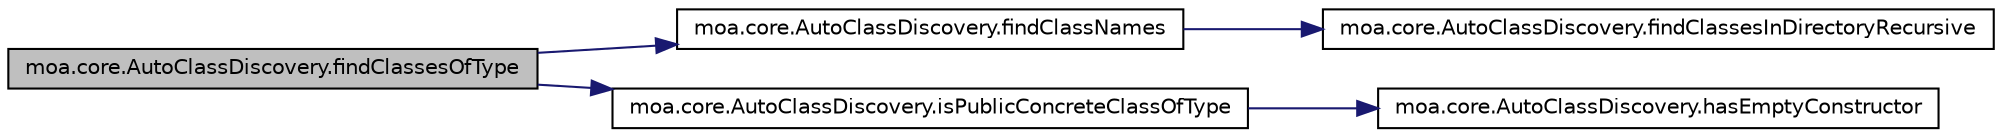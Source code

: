 digraph G
{
  edge [fontname="Helvetica",fontsize="10",labelfontname="Helvetica",labelfontsize="10"];
  node [fontname="Helvetica",fontsize="10",shape=record];
  rankdir=LR;
  Node1 [label="moa.core.AutoClassDiscovery.findClassesOfType",height=0.2,width=0.4,color="black", fillcolor="grey75", style="filled" fontcolor="black"];
  Node1 -> Node2 [color="midnightblue",fontsize="10",style="solid",fontname="Helvetica"];
  Node2 [label="moa.core.AutoClassDiscovery.findClassNames",height=0.2,width=0.4,color="black", fillcolor="white", style="filled",URL="$classmoa_1_1core_1_1AutoClassDiscovery.html#ae4e769fb668821c13463d8c7eccbeb09"];
  Node2 -> Node3 [color="midnightblue",fontsize="10",style="solid",fontname="Helvetica"];
  Node3 [label="moa.core.AutoClassDiscovery.findClassesInDirectoryRecursive",height=0.2,width=0.4,color="black", fillcolor="white", style="filled",URL="$classmoa_1_1core_1_1AutoClassDiscovery.html#a7066fa8f906d4cd38e004d401616bf74"];
  Node1 -> Node4 [color="midnightblue",fontsize="10",style="solid",fontname="Helvetica"];
  Node4 [label="moa.core.AutoClassDiscovery.isPublicConcreteClassOfType",height=0.2,width=0.4,color="black", fillcolor="white", style="filled",URL="$classmoa_1_1core_1_1AutoClassDiscovery.html#ac9779db7556fce4aed739f921c802aca"];
  Node4 -> Node5 [color="midnightblue",fontsize="10",style="solid",fontname="Helvetica"];
  Node5 [label="moa.core.AutoClassDiscovery.hasEmptyConstructor",height=0.2,width=0.4,color="black", fillcolor="white", style="filled",URL="$classmoa_1_1core_1_1AutoClassDiscovery.html#abe90a4f0fff98e1186906153c8c8de44"];
}

